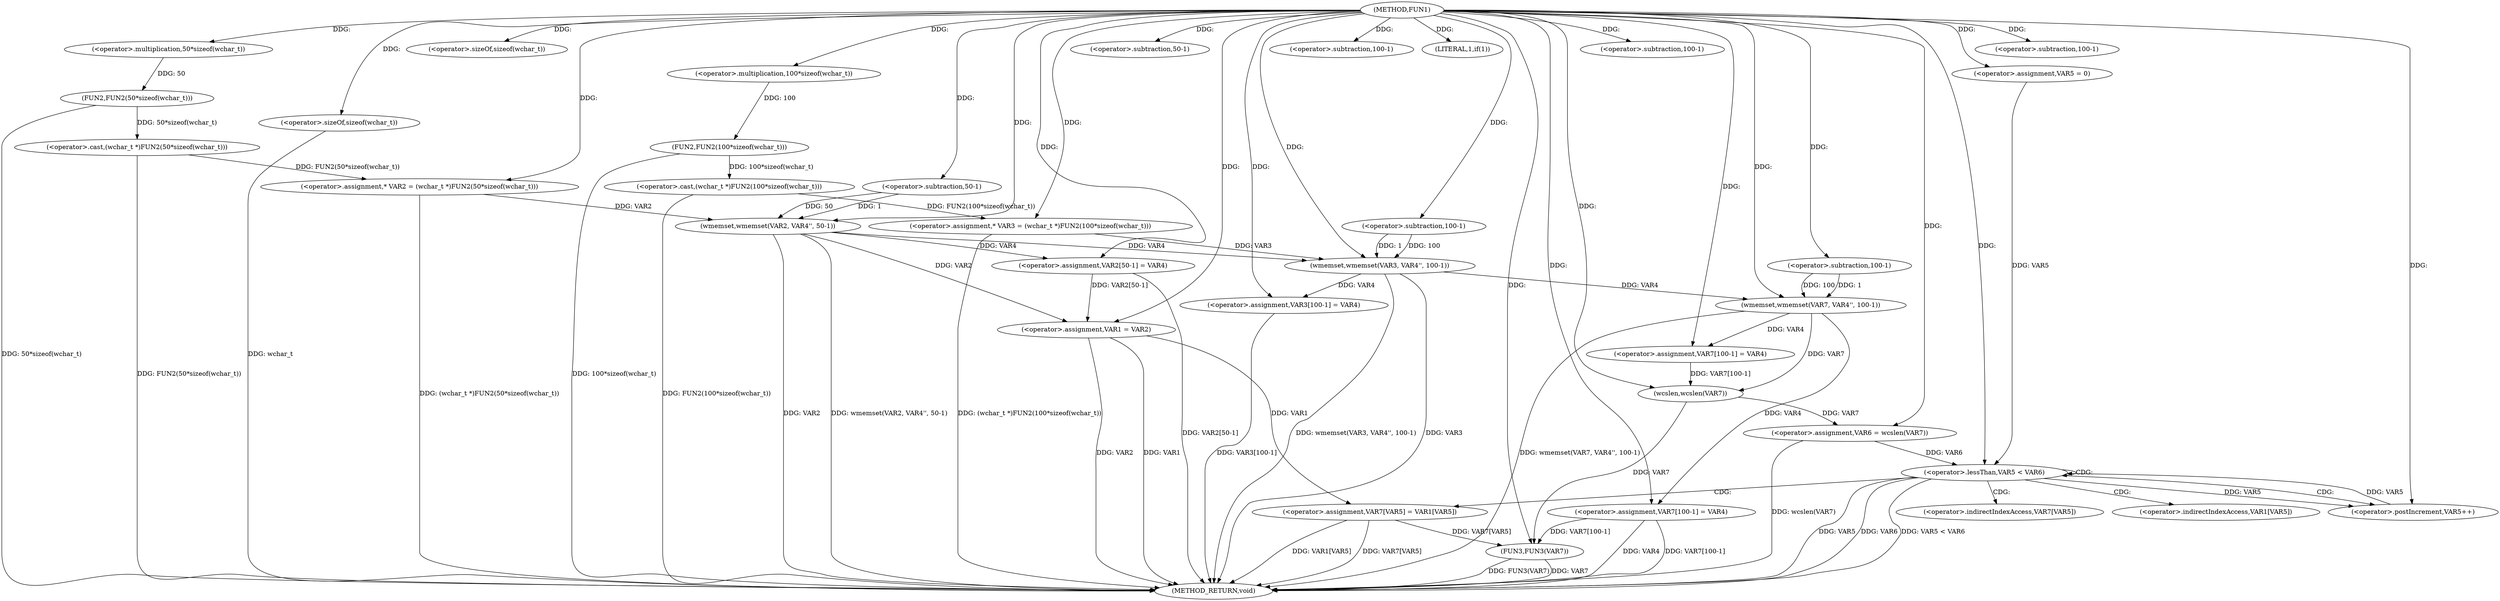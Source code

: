 digraph FUN1 {  
"1000100" [label = "(METHOD,FUN1)" ]
"1000202" [label = "(METHOD_RETURN,void)" ]
"1000104" [label = "(<operator>.assignment,* VAR2 = (wchar_t *)FUN2(50*sizeof(wchar_t)))" ]
"1000106" [label = "(<operator>.cast,(wchar_t *)FUN2(50*sizeof(wchar_t)))" ]
"1000108" [label = "(FUN2,FUN2(50*sizeof(wchar_t)))" ]
"1000109" [label = "(<operator>.multiplication,50*sizeof(wchar_t))" ]
"1000111" [label = "(<operator>.sizeOf,sizeof(wchar_t))" ]
"1000114" [label = "(<operator>.assignment,* VAR3 = (wchar_t *)FUN2(100*sizeof(wchar_t)))" ]
"1000116" [label = "(<operator>.cast,(wchar_t *)FUN2(100*sizeof(wchar_t)))" ]
"1000118" [label = "(FUN2,FUN2(100*sizeof(wchar_t)))" ]
"1000119" [label = "(<operator>.multiplication,100*sizeof(wchar_t))" ]
"1000121" [label = "(<operator>.sizeOf,sizeof(wchar_t))" ]
"1000123" [label = "(wmemset,wmemset(VAR2, VAR4'', 50-1))" ]
"1000126" [label = "(<operator>.subtraction,50-1)" ]
"1000129" [label = "(<operator>.assignment,VAR2[50-1] = VAR4)" ]
"1000132" [label = "(<operator>.subtraction,50-1)" ]
"1000136" [label = "(wmemset,wmemset(VAR3, VAR4'', 100-1))" ]
"1000139" [label = "(<operator>.subtraction,100-1)" ]
"1000142" [label = "(<operator>.assignment,VAR3[100-1] = VAR4)" ]
"1000145" [label = "(<operator>.subtraction,100-1)" ]
"1000150" [label = "(LITERAL,1,if(1))" ]
"1000152" [label = "(<operator>.assignment,VAR1 = VAR2)" ]
"1000159" [label = "(wmemset,wmemset(VAR7, VAR4'', 100-1))" ]
"1000162" [label = "(<operator>.subtraction,100-1)" ]
"1000165" [label = "(<operator>.assignment,VAR7[100-1] = VAR4)" ]
"1000168" [label = "(<operator>.subtraction,100-1)" ]
"1000172" [label = "(<operator>.assignment,VAR6 = wcslen(VAR7))" ]
"1000174" [label = "(wcslen,wcslen(VAR7))" ]
"1000177" [label = "(<operator>.assignment,VAR5 = 0)" ]
"1000180" [label = "(<operator>.lessThan,VAR5 < VAR6)" ]
"1000183" [label = "(<operator>.postIncrement,VAR5++)" ]
"1000186" [label = "(<operator>.assignment,VAR7[VAR5] = VAR1[VAR5])" ]
"1000193" [label = "(<operator>.assignment,VAR7[100-1] = VAR4)" ]
"1000196" [label = "(<operator>.subtraction,100-1)" ]
"1000200" [label = "(FUN3,FUN3(VAR7))" ]
"1000187" [label = "(<operator>.indirectIndexAccess,VAR7[VAR5])" ]
"1000190" [label = "(<operator>.indirectIndexAccess,VAR1[VAR5])" ]
  "1000106" -> "1000202"  [ label = "DDG: FUN2(50*sizeof(wchar_t))"] 
  "1000186" -> "1000202"  [ label = "DDG: VAR1[VAR5]"] 
  "1000200" -> "1000202"  [ label = "DDG: FUN3(VAR7)"] 
  "1000180" -> "1000202"  [ label = "DDG: VAR5"] 
  "1000152" -> "1000202"  [ label = "DDG: VAR1"] 
  "1000116" -> "1000202"  [ label = "DDG: FUN2(100*sizeof(wchar_t))"] 
  "1000152" -> "1000202"  [ label = "DDG: VAR2"] 
  "1000193" -> "1000202"  [ label = "DDG: VAR4"] 
  "1000118" -> "1000202"  [ label = "DDG: 100*sizeof(wchar_t)"] 
  "1000123" -> "1000202"  [ label = "DDG: VAR2"] 
  "1000180" -> "1000202"  [ label = "DDG: VAR6"] 
  "1000159" -> "1000202"  [ label = "DDG: wmemset(VAR7, VAR4'', 100-1)"] 
  "1000129" -> "1000202"  [ label = "DDG: VAR2[50-1]"] 
  "1000186" -> "1000202"  [ label = "DDG: VAR7[VAR5]"] 
  "1000193" -> "1000202"  [ label = "DDG: VAR7[100-1]"] 
  "1000200" -> "1000202"  [ label = "DDG: VAR7"] 
  "1000123" -> "1000202"  [ label = "DDG: wmemset(VAR2, VAR4'', 50-1)"] 
  "1000180" -> "1000202"  [ label = "DDG: VAR5 < VAR6"] 
  "1000142" -> "1000202"  [ label = "DDG: VAR3[100-1]"] 
  "1000136" -> "1000202"  [ label = "DDG: wmemset(VAR3, VAR4'', 100-1)"] 
  "1000121" -> "1000202"  [ label = "DDG: wchar_t"] 
  "1000114" -> "1000202"  [ label = "DDG: (wchar_t *)FUN2(100*sizeof(wchar_t))"] 
  "1000172" -> "1000202"  [ label = "DDG: wcslen(VAR7)"] 
  "1000136" -> "1000202"  [ label = "DDG: VAR3"] 
  "1000104" -> "1000202"  [ label = "DDG: (wchar_t *)FUN2(50*sizeof(wchar_t))"] 
  "1000108" -> "1000202"  [ label = "DDG: 50*sizeof(wchar_t)"] 
  "1000106" -> "1000104"  [ label = "DDG: FUN2(50*sizeof(wchar_t))"] 
  "1000100" -> "1000104"  [ label = "DDG: "] 
  "1000108" -> "1000106"  [ label = "DDG: 50*sizeof(wchar_t)"] 
  "1000109" -> "1000108"  [ label = "DDG: 50"] 
  "1000100" -> "1000109"  [ label = "DDG: "] 
  "1000100" -> "1000111"  [ label = "DDG: "] 
  "1000116" -> "1000114"  [ label = "DDG: FUN2(100*sizeof(wchar_t))"] 
  "1000100" -> "1000114"  [ label = "DDG: "] 
  "1000118" -> "1000116"  [ label = "DDG: 100*sizeof(wchar_t)"] 
  "1000119" -> "1000118"  [ label = "DDG: 100"] 
  "1000100" -> "1000119"  [ label = "DDG: "] 
  "1000100" -> "1000121"  [ label = "DDG: "] 
  "1000104" -> "1000123"  [ label = "DDG: VAR2"] 
  "1000100" -> "1000123"  [ label = "DDG: "] 
  "1000126" -> "1000123"  [ label = "DDG: 50"] 
  "1000126" -> "1000123"  [ label = "DDG: 1"] 
  "1000100" -> "1000126"  [ label = "DDG: "] 
  "1000123" -> "1000129"  [ label = "DDG: VAR4"] 
  "1000100" -> "1000129"  [ label = "DDG: "] 
  "1000100" -> "1000132"  [ label = "DDG: "] 
  "1000114" -> "1000136"  [ label = "DDG: VAR3"] 
  "1000100" -> "1000136"  [ label = "DDG: "] 
  "1000123" -> "1000136"  [ label = "DDG: VAR4"] 
  "1000139" -> "1000136"  [ label = "DDG: 100"] 
  "1000139" -> "1000136"  [ label = "DDG: 1"] 
  "1000100" -> "1000139"  [ label = "DDG: "] 
  "1000136" -> "1000142"  [ label = "DDG: VAR4"] 
  "1000100" -> "1000142"  [ label = "DDG: "] 
  "1000100" -> "1000145"  [ label = "DDG: "] 
  "1000100" -> "1000150"  [ label = "DDG: "] 
  "1000129" -> "1000152"  [ label = "DDG: VAR2[50-1]"] 
  "1000123" -> "1000152"  [ label = "DDG: VAR2"] 
  "1000100" -> "1000152"  [ label = "DDG: "] 
  "1000100" -> "1000159"  [ label = "DDG: "] 
  "1000136" -> "1000159"  [ label = "DDG: VAR4"] 
  "1000162" -> "1000159"  [ label = "DDG: 100"] 
  "1000162" -> "1000159"  [ label = "DDG: 1"] 
  "1000100" -> "1000162"  [ label = "DDG: "] 
  "1000159" -> "1000165"  [ label = "DDG: VAR4"] 
  "1000100" -> "1000165"  [ label = "DDG: "] 
  "1000100" -> "1000168"  [ label = "DDG: "] 
  "1000174" -> "1000172"  [ label = "DDG: VAR7"] 
  "1000100" -> "1000172"  [ label = "DDG: "] 
  "1000159" -> "1000174"  [ label = "DDG: VAR7"] 
  "1000165" -> "1000174"  [ label = "DDG: VAR7[100-1]"] 
  "1000100" -> "1000174"  [ label = "DDG: "] 
  "1000100" -> "1000177"  [ label = "DDG: "] 
  "1000177" -> "1000180"  [ label = "DDG: VAR5"] 
  "1000183" -> "1000180"  [ label = "DDG: VAR5"] 
  "1000100" -> "1000180"  [ label = "DDG: "] 
  "1000172" -> "1000180"  [ label = "DDG: VAR6"] 
  "1000180" -> "1000183"  [ label = "DDG: VAR5"] 
  "1000100" -> "1000183"  [ label = "DDG: "] 
  "1000152" -> "1000186"  [ label = "DDG: VAR1"] 
  "1000100" -> "1000193"  [ label = "DDG: "] 
  "1000159" -> "1000193"  [ label = "DDG: VAR4"] 
  "1000100" -> "1000196"  [ label = "DDG: "] 
  "1000186" -> "1000200"  [ label = "DDG: VAR7[VAR5]"] 
  "1000193" -> "1000200"  [ label = "DDG: VAR7[100-1]"] 
  "1000174" -> "1000200"  [ label = "DDG: VAR7"] 
  "1000100" -> "1000200"  [ label = "DDG: "] 
  "1000180" -> "1000186"  [ label = "CDG: "] 
  "1000180" -> "1000180"  [ label = "CDG: "] 
  "1000180" -> "1000183"  [ label = "CDG: "] 
  "1000180" -> "1000190"  [ label = "CDG: "] 
  "1000180" -> "1000187"  [ label = "CDG: "] 
}
